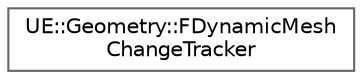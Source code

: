 digraph "Graphical Class Hierarchy"
{
 // INTERACTIVE_SVG=YES
 // LATEX_PDF_SIZE
  bgcolor="transparent";
  edge [fontname=Helvetica,fontsize=10,labelfontname=Helvetica,labelfontsize=10];
  node [fontname=Helvetica,fontsize=10,shape=box,height=0.2,width=0.4];
  rankdir="LR";
  Node0 [id="Node000000",label="UE::Geometry::FDynamicMesh\lChangeTracker",height=0.2,width=0.4,color="grey40", fillcolor="white", style="filled",URL="$d9/d9b/classUE_1_1Geometry_1_1FDynamicMeshChangeTracker.html",tooltip="FDynamicMeshChangeTracker tracks changes to a FDynamicMesh and returns a FDynamicMeshChange instance ..."];
}
